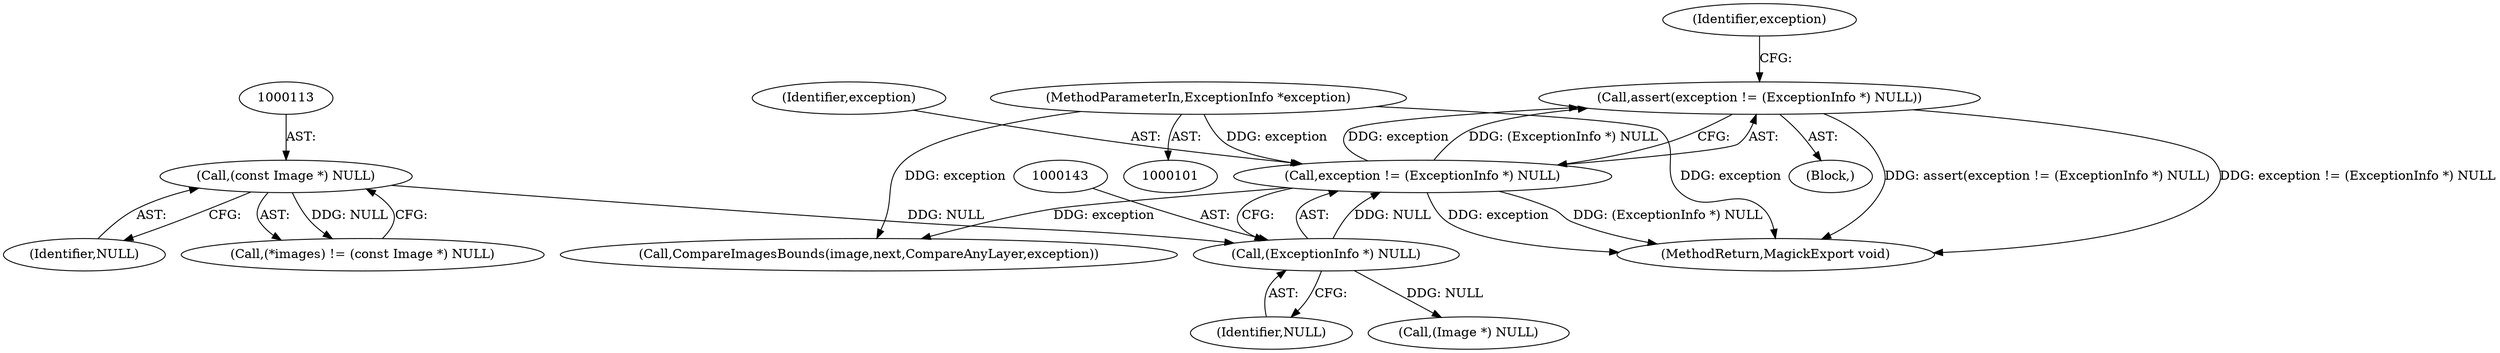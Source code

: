 digraph "0_ImageMagick6_1ddcf2e4f28029a888cadef2e757509ef5047ad8@API" {
"1000139" [label="(Call,assert(exception != (ExceptionInfo *) NULL))"];
"1000140" [label="(Call,exception != (ExceptionInfo *) NULL)"];
"1000103" [label="(MethodParameterIn,ExceptionInfo *exception)"];
"1000142" [label="(Call,(ExceptionInfo *) NULL)"];
"1000112" [label="(Call,(const Image *) NULL)"];
"1000140" [label="(Call,exception != (ExceptionInfo *) NULL)"];
"1000148" [label="(Identifier,exception)"];
"1000144" [label="(Identifier,NULL)"];
"1000104" [label="(Block,)"];
"1000112" [label="(Call,(const Image *) NULL)"];
"1000139" [label="(Call,assert(exception != (ExceptionInfo *) NULL))"];
"1000286" [label="(MethodReturn,MagickExport void)"];
"1000141" [label="(Identifier,exception)"];
"1000212" [label="(Call,CompareImagesBounds(image,next,CompareAnyLayer,exception))"];
"1000162" [label="(Call,(Image *) NULL)"];
"1000114" [label="(Identifier,NULL)"];
"1000103" [label="(MethodParameterIn,ExceptionInfo *exception)"];
"1000142" [label="(Call,(ExceptionInfo *) NULL)"];
"1000109" [label="(Call,(*images) != (const Image *) NULL)"];
"1000139" -> "1000104"  [label="AST: "];
"1000139" -> "1000140"  [label="CFG: "];
"1000140" -> "1000139"  [label="AST: "];
"1000148" -> "1000139"  [label="CFG: "];
"1000139" -> "1000286"  [label="DDG: assert(exception != (ExceptionInfo *) NULL)"];
"1000139" -> "1000286"  [label="DDG: exception != (ExceptionInfo *) NULL"];
"1000140" -> "1000139"  [label="DDG: exception"];
"1000140" -> "1000139"  [label="DDG: (ExceptionInfo *) NULL"];
"1000140" -> "1000142"  [label="CFG: "];
"1000141" -> "1000140"  [label="AST: "];
"1000142" -> "1000140"  [label="AST: "];
"1000140" -> "1000286"  [label="DDG: (ExceptionInfo *) NULL"];
"1000140" -> "1000286"  [label="DDG: exception"];
"1000103" -> "1000140"  [label="DDG: exception"];
"1000142" -> "1000140"  [label="DDG: NULL"];
"1000140" -> "1000212"  [label="DDG: exception"];
"1000103" -> "1000101"  [label="AST: "];
"1000103" -> "1000286"  [label="DDG: exception"];
"1000103" -> "1000212"  [label="DDG: exception"];
"1000142" -> "1000144"  [label="CFG: "];
"1000143" -> "1000142"  [label="AST: "];
"1000144" -> "1000142"  [label="AST: "];
"1000112" -> "1000142"  [label="DDG: NULL"];
"1000142" -> "1000162"  [label="DDG: NULL"];
"1000112" -> "1000109"  [label="AST: "];
"1000112" -> "1000114"  [label="CFG: "];
"1000113" -> "1000112"  [label="AST: "];
"1000114" -> "1000112"  [label="AST: "];
"1000109" -> "1000112"  [label="CFG: "];
"1000112" -> "1000109"  [label="DDG: NULL"];
}
